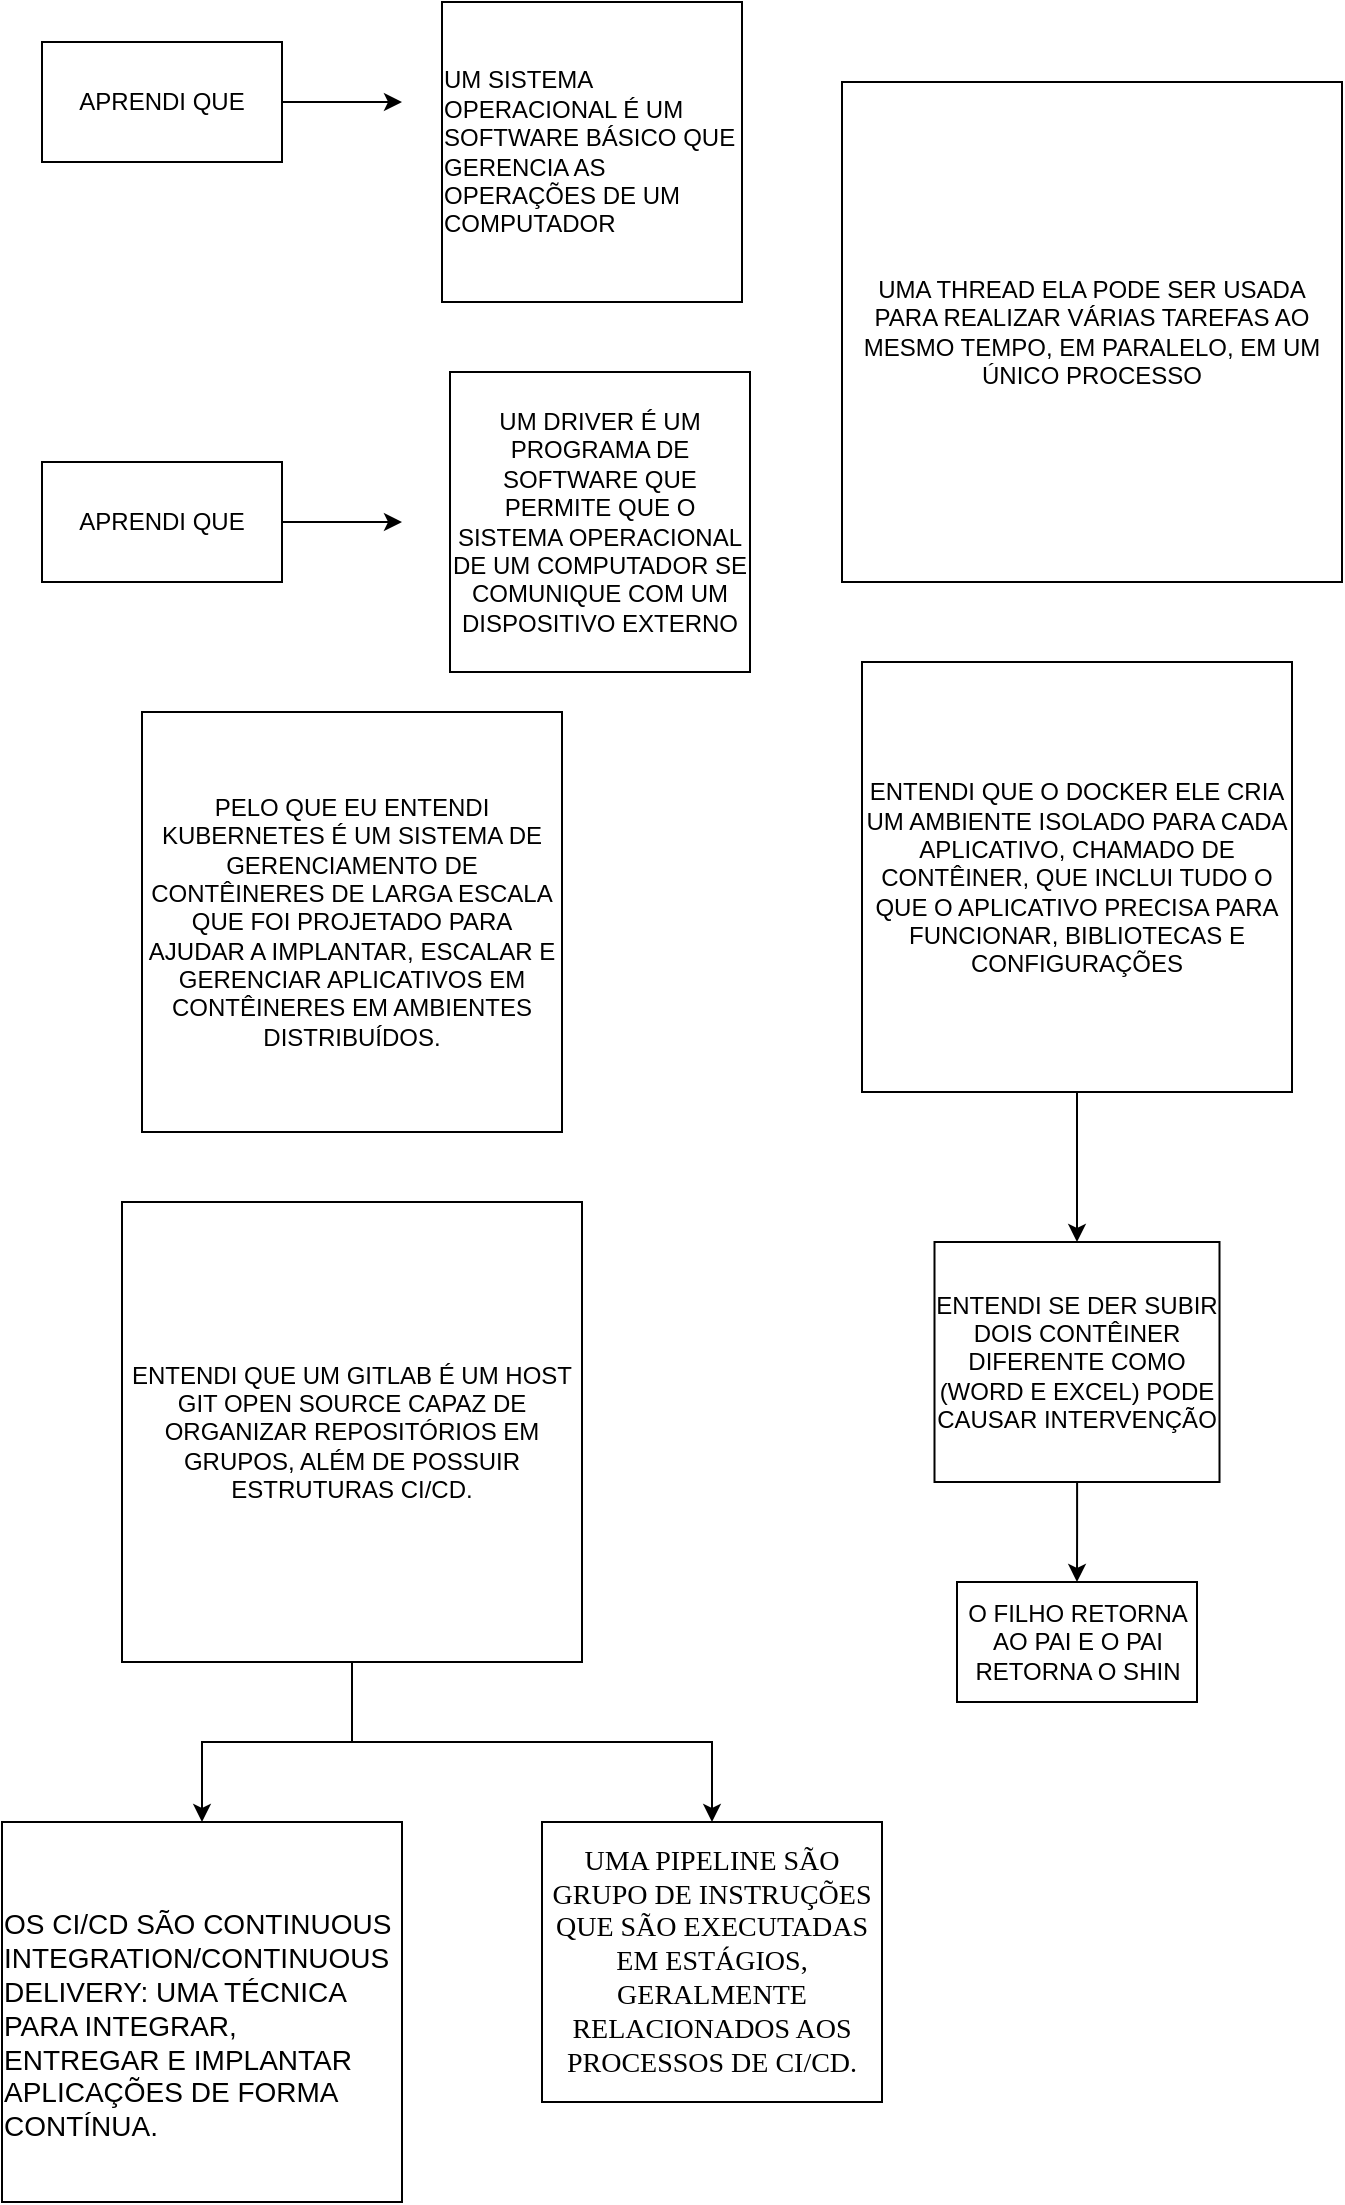 <mxfile version="20.8.3" type="github">
  <diagram id="2RAFOEM6CEjJ-g44hhky" name="Página-1">
    <mxGraphModel dx="1360" dy="775" grid="1" gridSize="10" guides="1" tooltips="1" connect="1" arrows="1" fold="1" page="1" pageScale="1" pageWidth="827" pageHeight="1169" math="0" shadow="0">
      <root>
        <mxCell id="0" />
        <mxCell id="1" parent="0" />
        <mxCell id="NuzvGC6-Rdll0s1NzpG8-7" style="edgeStyle=orthogonalEdgeStyle;rounded=0;orthogonalLoop=1;jettySize=auto;html=1;" edge="1" parent="1" source="NuzvGC6-Rdll0s1NzpG8-6">
          <mxGeometry relative="1" as="geometry">
            <mxPoint x="240" y="70" as="targetPoint" />
          </mxGeometry>
        </mxCell>
        <mxCell id="NuzvGC6-Rdll0s1NzpG8-6" value="APRENDI QUE" style="rounded=0;whiteSpace=wrap;html=1;" vertex="1" parent="1">
          <mxGeometry x="60" y="40" width="120" height="60" as="geometry" />
        </mxCell>
        <mxCell id="NuzvGC6-Rdll0s1NzpG8-8" value="&lt;div style=&quot;text-align: start;&quot;&gt;UM SISTEMA OPERACIONAL É UM SOFTWARE BÁSICO QUE GERENCIA AS OPERAÇÕES DE UM COMPUTADOR&lt;/div&gt;" style="whiteSpace=wrap;html=1;aspect=fixed;" vertex="1" parent="1">
          <mxGeometry x="260" y="20" width="150" height="150" as="geometry" />
        </mxCell>
        <mxCell id="NuzvGC6-Rdll0s1NzpG8-10" value="&lt;font color=&quot;#000000&quot;&gt;UM DRIVER É UM PROGRAMA DE SOFTWARE QUE PERMITE QUE O SISTEMA OPERACIONAL DE UM COMPUTADOR SE COMUNIQUE COM UM DISPOSITIVO EXTERNO&lt;/font&gt;" style="whiteSpace=wrap;html=1;aspect=fixed;fontColor=#e1e3e5;" vertex="1" parent="1">
          <mxGeometry x="264" y="205" width="150" height="150" as="geometry" />
        </mxCell>
        <mxCell id="NuzvGC6-Rdll0s1NzpG8-12" style="edgeStyle=orthogonalEdgeStyle;rounded=0;orthogonalLoop=1;jettySize=auto;html=1;fontColor=#e1e3e5;" edge="1" parent="1" source="NuzvGC6-Rdll0s1NzpG8-11">
          <mxGeometry relative="1" as="geometry">
            <mxPoint x="240" y="280" as="targetPoint" />
          </mxGeometry>
        </mxCell>
        <mxCell id="NuzvGC6-Rdll0s1NzpG8-11" value="APRENDI QUE" style="rounded=0;whiteSpace=wrap;html=1;" vertex="1" parent="1">
          <mxGeometry x="60" y="250" width="120" height="60" as="geometry" />
        </mxCell>
        <mxCell id="NuzvGC6-Rdll0s1NzpG8-15" value="UMA THREAD ELA PODE SER USADA PARA REALIZAR VÁRIAS TAREFAS AO MESMO TEMPO, EM PARALELO, EM UM ÚNICO PROCESSO" style="whiteSpace=wrap;html=1;aspect=fixed;labelBackgroundColor=#FFFFFF;fontColor=#000000;" vertex="1" parent="1">
          <mxGeometry x="460" y="60" width="250" height="250" as="geometry" />
        </mxCell>
        <mxCell id="NuzvGC6-Rdll0s1NzpG8-20" style="edgeStyle=orthogonalEdgeStyle;rounded=0;orthogonalLoop=1;jettySize=auto;html=1;fontColor=#000000;" edge="1" parent="1" source="NuzvGC6-Rdll0s1NzpG8-18">
          <mxGeometry relative="1" as="geometry">
            <mxPoint x="577.5" y="640" as="targetPoint" />
          </mxGeometry>
        </mxCell>
        <mxCell id="NuzvGC6-Rdll0s1NzpG8-18" value="ENTENDI QUE O DOCKER ELE CRIA UM AMBIENTE ISOLADO PARA CADA APLICATIVO, CHAMADO DE CONTÊINER, QUE INCLUI TUDO O QUE O APLICATIVO PRECISA PARA FUNCIONAR, BIBLIOTECAS E CONFIGURAÇÕES" style="whiteSpace=wrap;html=1;aspect=fixed;labelBackgroundColor=#FFFFFF;fontColor=#000000;" vertex="1" parent="1">
          <mxGeometry x="470" y="350" width="215" height="215" as="geometry" />
        </mxCell>
        <mxCell id="NuzvGC6-Rdll0s1NzpG8-22" style="edgeStyle=orthogonalEdgeStyle;rounded=0;orthogonalLoop=1;jettySize=auto;html=1;fontColor=#000000;" edge="1" parent="1" source="NuzvGC6-Rdll0s1NzpG8-21" target="NuzvGC6-Rdll0s1NzpG8-23">
          <mxGeometry relative="1" as="geometry">
            <mxPoint x="577.5" y="810" as="targetPoint" />
          </mxGeometry>
        </mxCell>
        <mxCell id="NuzvGC6-Rdll0s1NzpG8-21" value="ENTENDI SE DER SUBIR DOIS CONTÊINER DIFERENTE COMO (WORD E EXCEL) PODE CAUSAR INTERVENÇÃO" style="rounded=0;whiteSpace=wrap;html=1;labelBackgroundColor=#FFFFFF;fontColor=#000000;" vertex="1" parent="1">
          <mxGeometry x="506.25" y="640" width="142.5" height="120" as="geometry" />
        </mxCell>
        <mxCell id="NuzvGC6-Rdll0s1NzpG8-23" value="O FILHO RETORNA AO PAI E O PAI RETORNA O SHIN" style="rounded=0;whiteSpace=wrap;html=1;labelBackgroundColor=#FFFFFF;fontColor=#000000;" vertex="1" parent="1">
          <mxGeometry x="517.5" y="810" width="120" height="60" as="geometry" />
        </mxCell>
        <mxCell id="NuzvGC6-Rdll0s1NzpG8-24" value="PELO QUE EU ENTENDI KUBERNETES É UM SISTEMA DE GERENCIAMENTO DE CONTÊINERES DE LARGA ESCALA QUE FOI PROJETADO PARA AJUDAR A IMPLANTAR, ESCALAR E GERENCIAR APLICATIVOS EM CONTÊINERES EM AMBIENTES DISTRIBUÍDOS." style="whiteSpace=wrap;html=1;aspect=fixed;labelBackgroundColor=#FFFFFF;fontColor=#000000;" vertex="1" parent="1">
          <mxGeometry x="110" y="375" width="210" height="210" as="geometry" />
        </mxCell>
        <mxCell id="NuzvGC6-Rdll0s1NzpG8-28" style="edgeStyle=orthogonalEdgeStyle;rounded=0;orthogonalLoop=1;jettySize=auto;html=1;fontColor=#000000;" edge="1" parent="1" source="NuzvGC6-Rdll0s1NzpG8-27" target="NuzvGC6-Rdll0s1NzpG8-29">
          <mxGeometry relative="1" as="geometry">
            <mxPoint x="215" y="920" as="targetPoint" />
          </mxGeometry>
        </mxCell>
        <mxCell id="NuzvGC6-Rdll0s1NzpG8-32" style="edgeStyle=orthogonalEdgeStyle;rounded=0;orthogonalLoop=1;jettySize=auto;html=1;fontColor=#000000;" edge="1" parent="1" source="NuzvGC6-Rdll0s1NzpG8-27" target="NuzvGC6-Rdll0s1NzpG8-33">
          <mxGeometry relative="1" as="geometry">
            <mxPoint x="330" y="950" as="targetPoint" />
          </mxGeometry>
        </mxCell>
        <mxCell id="NuzvGC6-Rdll0s1NzpG8-27" value="ENTENDI QUE UM GITLAB É UM HOST GIT OPEN SOURCE CAPAZ DE ORGANIZAR REPOSITÓRIOS EM GRUPOS, ALÉM DE POSSUIR ESTRUTURAS CI/CD." style="whiteSpace=wrap;html=1;aspect=fixed;labelBackgroundColor=#FFFFFF;fontColor=#000000;" vertex="1" parent="1">
          <mxGeometry x="100" y="620" width="230" height="230" as="geometry" />
        </mxCell>
        <mxCell id="NuzvGC6-Rdll0s1NzpG8-29" value="&lt;font style=&quot;font-size: 12px;&quot;&gt;&lt;br&gt;&lt;/font&gt;&lt;p style=&quot;margin: 0pt 0pt 0.0pt; text-align: left; font-family: &amp;quot;Times New Roman&amp;quot;;&quot; class=&quot;MsoNormal&quot;&gt;&lt;span style=&quot;font-family: Helvetica; letter-spacing: 0pt; background-image: initial; background-position: initial; background-size: initial; background-repeat: initial; background-attachment: initial; background-origin: initial; background-clip: initial;&quot;&gt;&lt;font style=&quot;font-size: 14px;&quot;&gt;OS CI/CD SÃO CONTINUOUS INTEGRATION/CONTINUOUS DELIVERY: UMA TÉCNICA PARA INTEGRAR, ENTREGAR E IMPLANTAR APLICAÇÕES DE FORMA CONTÍNUA.&lt;/font&gt;&lt;/span&gt;&lt;span style=&quot;font-size: 10.5pt; font-size: 10.5pt;&quot;&gt;&lt;/span&gt;&lt;/p&gt;" style="rounded=0;whiteSpace=wrap;html=1;labelBackgroundColor=#FFFFFF;fontColor=#000000;" vertex="1" parent="1">
          <mxGeometry x="40" y="930" width="200" height="190" as="geometry" />
        </mxCell>
        <mxCell id="NuzvGC6-Rdll0s1NzpG8-33" value="&lt;span style=&quot;font-family: Calibri; text-align: start;&quot;&gt;&lt;font style=&quot;font-size: 14px;&quot;&gt;UMA PIPELINE SÃO GRUPO DE INSTRUÇÕES QUE SÃO EXECUTADAS EM ESTÁGIOS, GERALMENTE RELACIONADOS AOS PROCESSOS DE CI/CD.&lt;/font&gt;&lt;/span&gt;&lt;br&gt;&lt;p style=&quot;margin: 0pt 0pt 0.0pt; font-family: Calibri; font-size: medium; text-align: start;&quot; class=&quot;MsoNormal&quot;&gt;&lt;/p&gt;" style="rounded=0;whiteSpace=wrap;html=1;labelBackgroundColor=#FFFFFF;fontColor=#000000;" vertex="1" parent="1">
          <mxGeometry x="310" y="930" width="170" height="140" as="geometry" />
        </mxCell>
      </root>
    </mxGraphModel>
  </diagram>
</mxfile>
